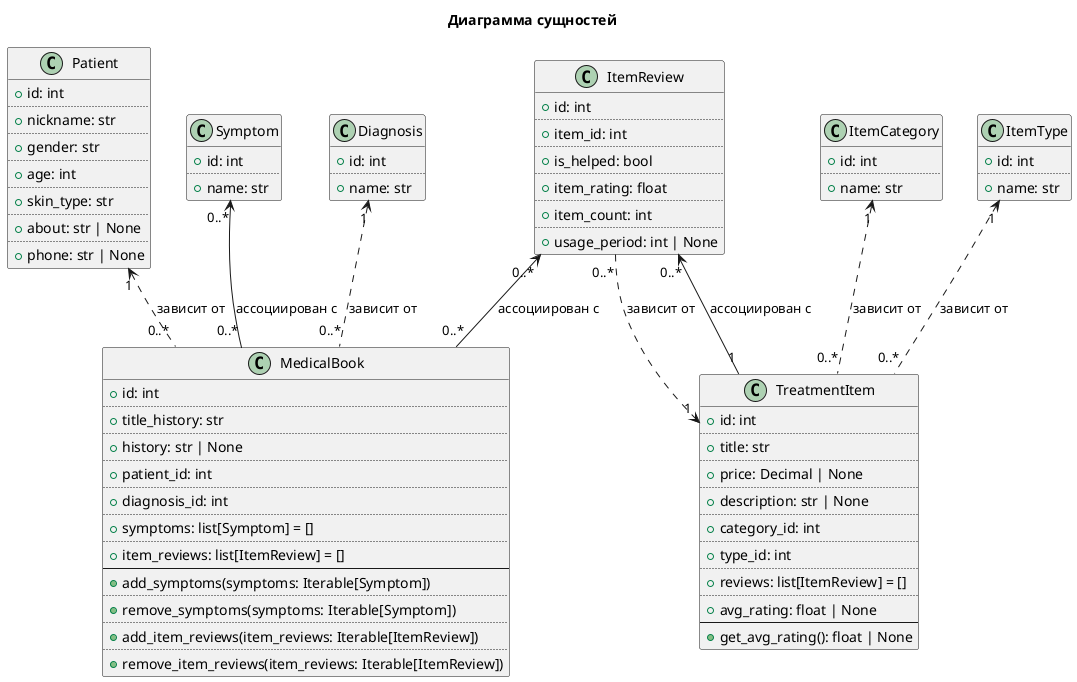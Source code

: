 @startuml

title Диаграмма сущностей

class Patient {
  +id: int
  ..
  +nickname: str
  ..
  +gender: str
  ..
  +age: int
  ..
  +skin_type: str
  ..
  +about: str | None
  ..
  +phone: str | None
}

class Symptom {
  +id: int
  ..
  +name: str
}

class Diagnosis {
  +id: int
  ..
  +name: str
}

class ItemCategory {
  +id: int
  ..
  +name: str
}

class ItemType {
  +id: int
  ..
  +name: str
}

class ItemReview {
  +id: int
  ..
  +item_id: int
  ..
  +is_helped: bool
  ..
  +item_rating: float
  ..
  +item_count: int
  ..
  +usage_period: int | None
}

class TreatmentItem {
  +id: int
  ..
  +title: str
  ..
  +price: Decimal | None
  ..
  +description: str | None
  ..
  +category_id: int
  ..
  +type_id: int
  ..
  +reviews: list[ItemReview] = []
  ..
  +avg_rating: float | None
  --
  {method} +get_avg_rating(): float | None
}

class MedicalBook {
  +id: int
  ..
  +title_history: str
  ..
  +history: str | None
  ..
  +patient_id: int
  ..
  +diagnosis_id: int
  ..
  +symptoms: list[Symptom] = []
  ..
  +item_reviews: list[ItemReview] = []
  --
  {method} +add_symptoms(symptoms: Iterable[Symptom])
  ..
  {method} +remove_symptoms(symptoms: Iterable[Symptom])
  ..
  {method} +add_item_reviews(item_reviews: Iterable[ItemReview])
  ..
  {method} +remove_item_reviews(item_reviews: Iterable[ItemReview])
}

Patient "1" <.. "0..*" MedicalBook : зависит от
Diagnosis "1" <.. "0..*" MedicalBook : зависит от
Symptom "0..*" <-- "0..*" MedicalBook : ассоциирован с
ItemReview "0..*" <-- "0..*" MedicalBook : ассоциирован с
ItemReview "0..*" ..> "1" TreatmentItem : зависит от
ItemReview "0..*" <-- "1" TreatmentItem : ассоциирован с
ItemCategory "1" <.. "0..*" TreatmentItem : зависит от
ItemType "1" <.. "0..*" TreatmentItem : зависит от

@enduml